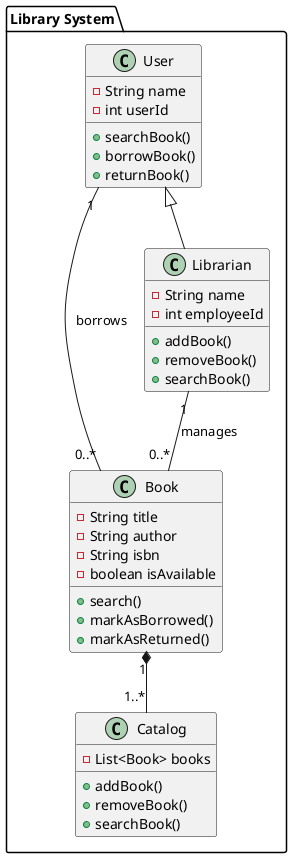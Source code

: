 @startuml
package "Library System" {
    class Book {
        - String title
        - String author
        - String isbn
        - boolean isAvailable
        + search() 
        + markAsBorrowed()
        + markAsReturned()
    }

    class User {
        - String name
        - int userId
        + searchBook()
        + borrowBook()
        + returnBook()
    }

    class Librarian {
        - String name
        - int employeeId
        + addBook()
        + removeBook()
        + searchBook()
    }

    class Catalog {
        - List<Book> books
        + addBook()
        + removeBook()
        + searchBook()
    }

    Book "1" *-- "1..*" Catalog
    User "1" -- "0..*" Book : borrows
    Librarian "1" -- "0..*" Book : manages
    User <|-- Librarian
}
@enduml
